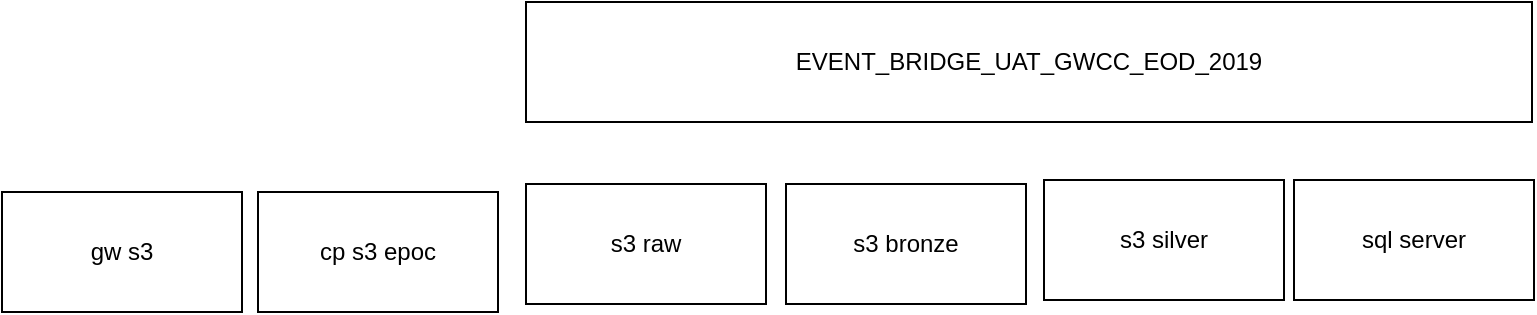 <mxfile version="25.0.3">
  <diagram name="Page-1" id="_a9yzd3-AFGbZOxPDSo3">
    <mxGraphModel dx="1246" dy="624" grid="0" gridSize="10" guides="1" tooltips="1" connect="1" arrows="1" fold="1" page="1" pageScale="1" pageWidth="850" pageHeight="1100" math="0" shadow="0">
      <root>
        <mxCell id="0" />
        <mxCell id="1" parent="0" />
        <mxCell id="u9j7EzL_o40ju1fafX8Q-1" value="cp s3 epoc" style="rounded=0;whiteSpace=wrap;html=1;" parent="1" vertex="1">
          <mxGeometry x="153" y="189" width="120" height="60" as="geometry" />
        </mxCell>
        <mxCell id="u9j7EzL_o40ju1fafX8Q-2" value="s3 raw" style="rounded=0;whiteSpace=wrap;html=1;" parent="1" vertex="1">
          <mxGeometry x="287" y="185" width="120" height="60" as="geometry" />
        </mxCell>
        <mxCell id="u9j7EzL_o40ju1fafX8Q-3" value="gw s3" style="rounded=0;whiteSpace=wrap;html=1;" parent="1" vertex="1">
          <mxGeometry x="25" y="189" width="120" height="60" as="geometry" />
        </mxCell>
        <mxCell id="u9j7EzL_o40ju1fafX8Q-4" value="EVENT_BRIDGE_UAT_GWCC_EOD_2019" style="rounded=0;whiteSpace=wrap;html=1;" parent="1" vertex="1">
          <mxGeometry x="287" y="94" width="503" height="60" as="geometry" />
        </mxCell>
        <mxCell id="u9j7EzL_o40ju1fafX8Q-5" value="s3 bronze" style="rounded=0;whiteSpace=wrap;html=1;" parent="1" vertex="1">
          <mxGeometry x="417" y="185" width="120" height="60" as="geometry" />
        </mxCell>
        <mxCell id="u9j7EzL_o40ju1fafX8Q-6" value="s3 silver" style="rounded=0;whiteSpace=wrap;html=1;" parent="1" vertex="1">
          <mxGeometry x="546" y="183" width="120" height="60" as="geometry" />
        </mxCell>
        <mxCell id="nFJ65wPW0g0gDGoskRhN-1" value="sql server" style="rounded=0;whiteSpace=wrap;html=1;" vertex="1" parent="1">
          <mxGeometry x="671" y="183" width="120" height="60" as="geometry" />
        </mxCell>
      </root>
    </mxGraphModel>
  </diagram>
</mxfile>
